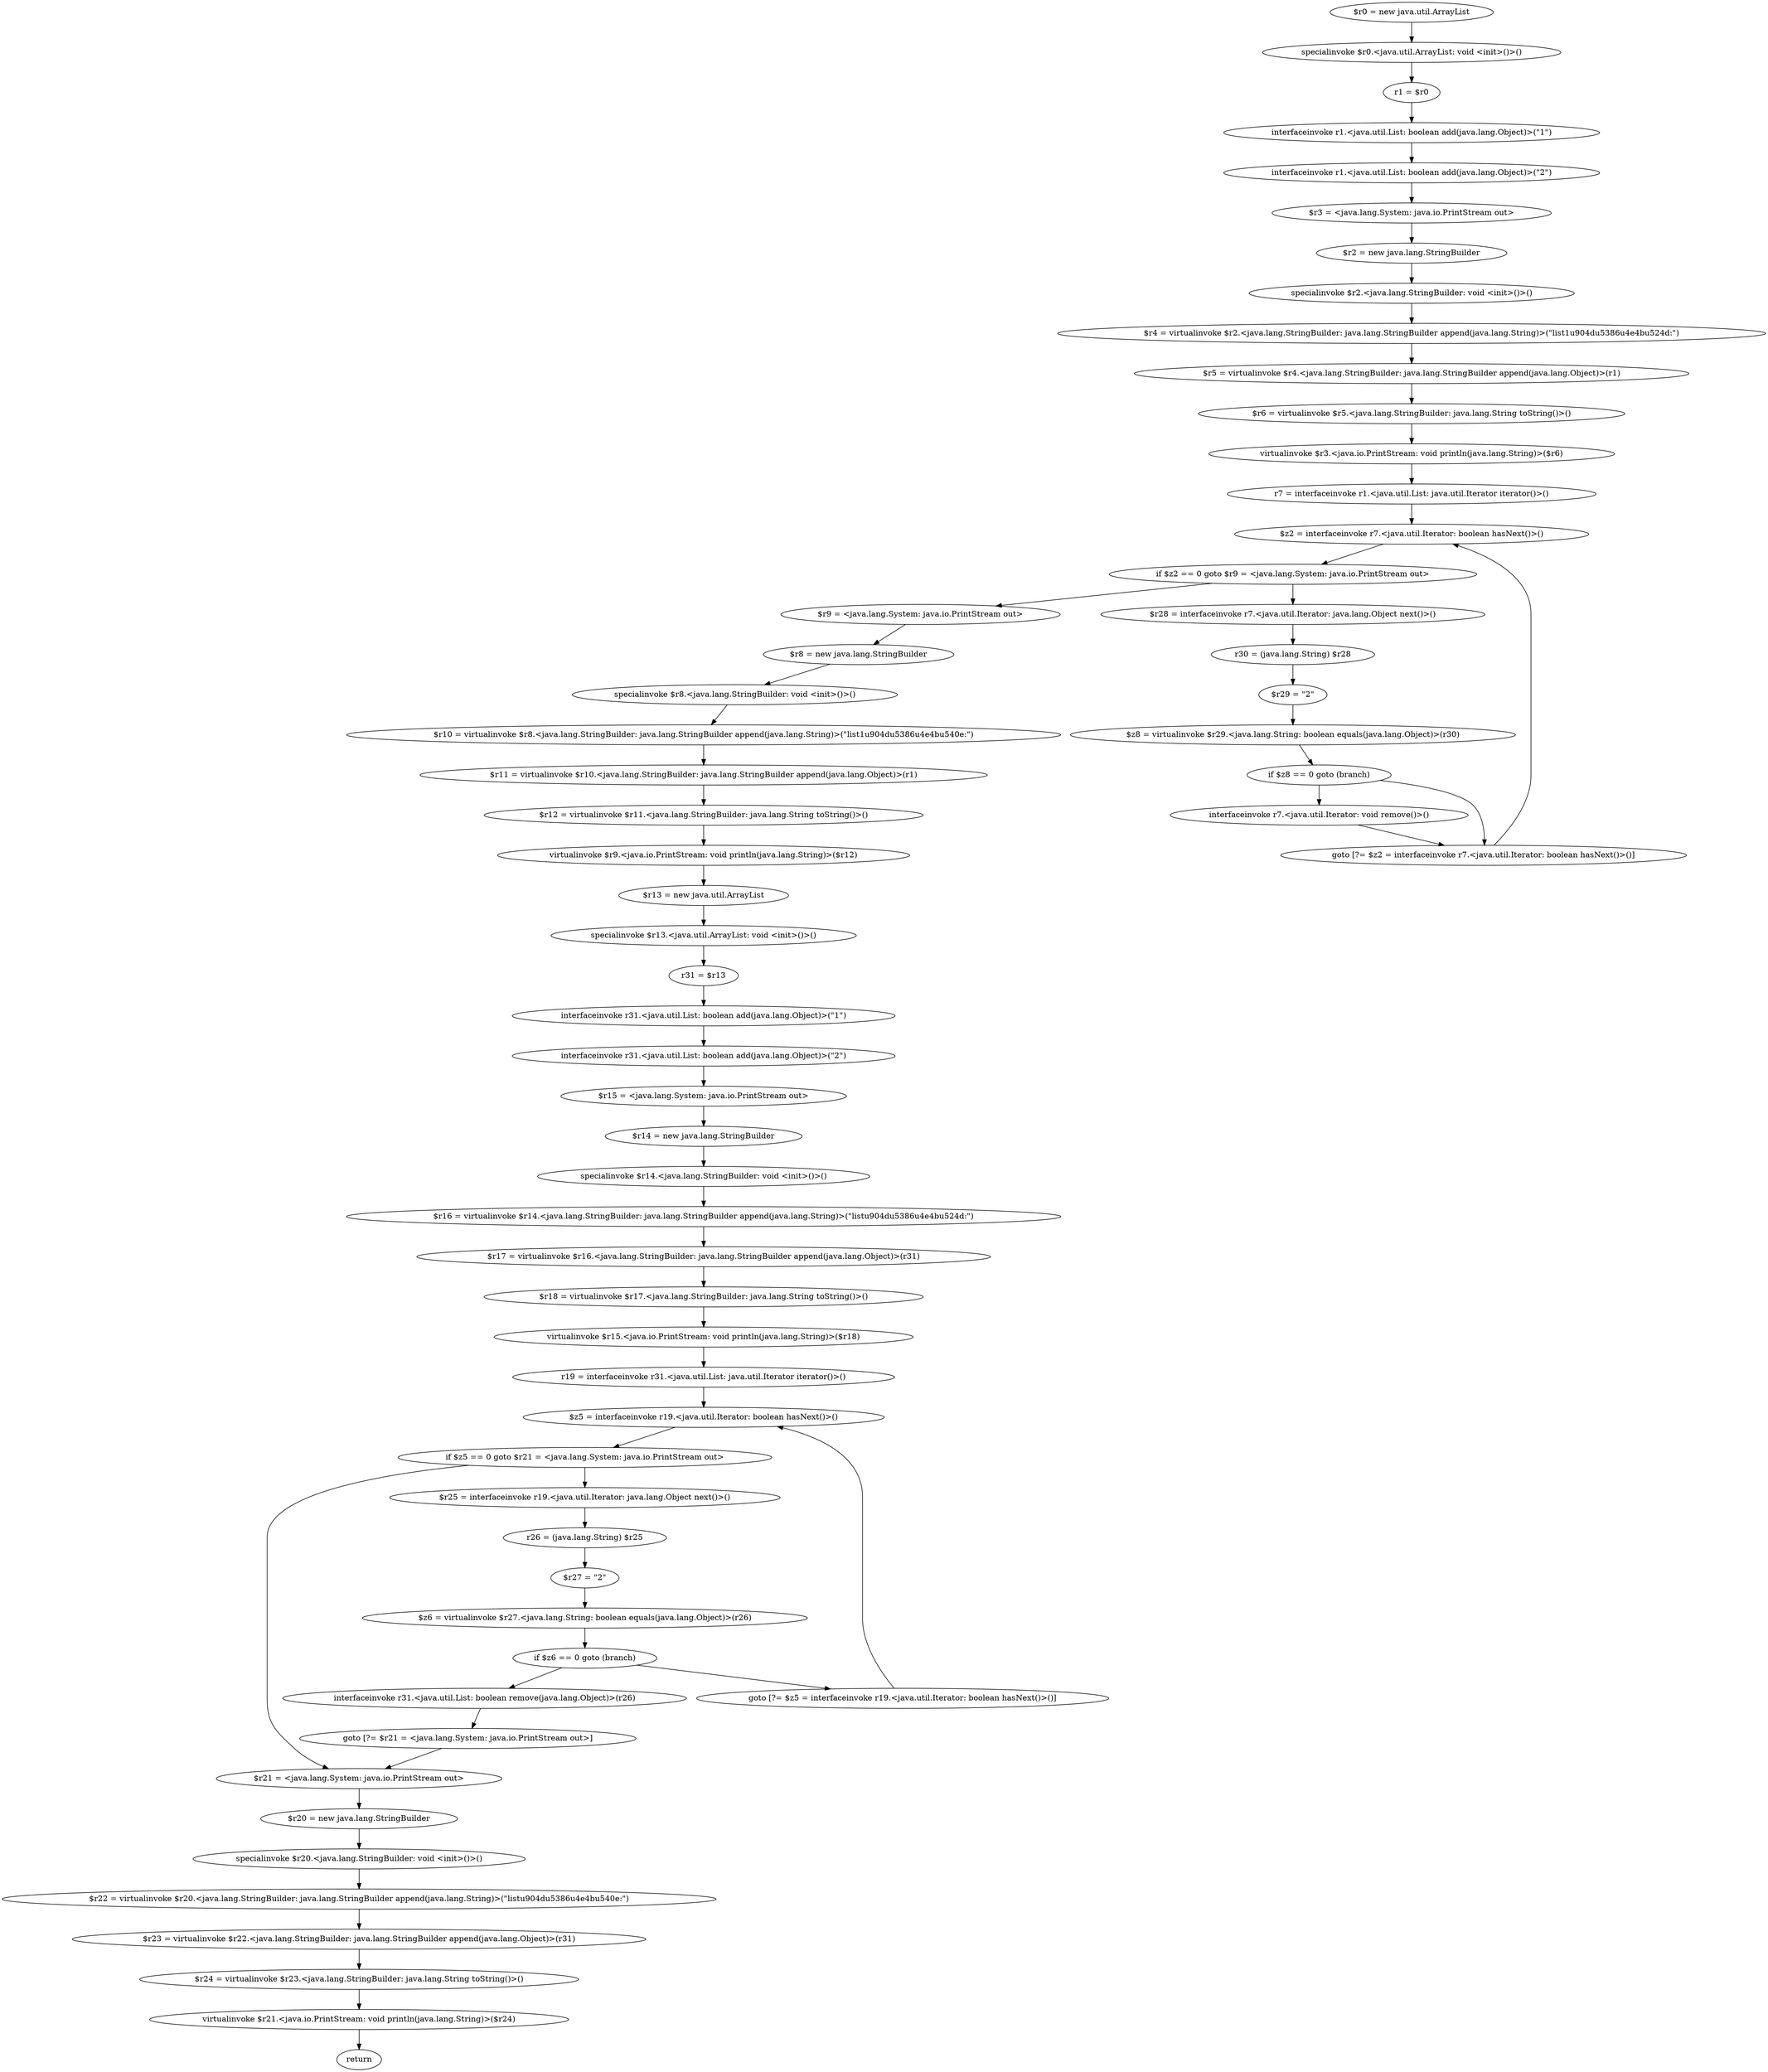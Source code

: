 digraph "unitGraph" {
    "$r0 = new java.util.ArrayList"
    "specialinvoke $r0.<java.util.ArrayList: void <init>()>()"
    "r1 = $r0"
    "interfaceinvoke r1.<java.util.List: boolean add(java.lang.Object)>(\"1\")"
    "interfaceinvoke r1.<java.util.List: boolean add(java.lang.Object)>(\"2\")"
    "$r3 = <java.lang.System: java.io.PrintStream out>"
    "$r2 = new java.lang.StringBuilder"
    "specialinvoke $r2.<java.lang.StringBuilder: void <init>()>()"
    "$r4 = virtualinvoke $r2.<java.lang.StringBuilder: java.lang.StringBuilder append(java.lang.String)>(\"list1\u904d\u5386\u4e4b\u524d:\")"
    "$r5 = virtualinvoke $r4.<java.lang.StringBuilder: java.lang.StringBuilder append(java.lang.Object)>(r1)"
    "$r6 = virtualinvoke $r5.<java.lang.StringBuilder: java.lang.String toString()>()"
    "virtualinvoke $r3.<java.io.PrintStream: void println(java.lang.String)>($r6)"
    "r7 = interfaceinvoke r1.<java.util.List: java.util.Iterator iterator()>()"
    "$z2 = interfaceinvoke r7.<java.util.Iterator: boolean hasNext()>()"
    "if $z2 == 0 goto $r9 = <java.lang.System: java.io.PrintStream out>"
    "$r28 = interfaceinvoke r7.<java.util.Iterator: java.lang.Object next()>()"
    "r30 = (java.lang.String) $r28"
    "$r29 = \"2\""
    "$z8 = virtualinvoke $r29.<java.lang.String: boolean equals(java.lang.Object)>(r30)"
    "if $z8 == 0 goto (branch)"
    "interfaceinvoke r7.<java.util.Iterator: void remove()>()"
    "goto [?= $z2 = interfaceinvoke r7.<java.util.Iterator: boolean hasNext()>()]"
    "$r9 = <java.lang.System: java.io.PrintStream out>"
    "$r8 = new java.lang.StringBuilder"
    "specialinvoke $r8.<java.lang.StringBuilder: void <init>()>()"
    "$r10 = virtualinvoke $r8.<java.lang.StringBuilder: java.lang.StringBuilder append(java.lang.String)>(\"list1\u904d\u5386\u4e4b\u540e:\")"
    "$r11 = virtualinvoke $r10.<java.lang.StringBuilder: java.lang.StringBuilder append(java.lang.Object)>(r1)"
    "$r12 = virtualinvoke $r11.<java.lang.StringBuilder: java.lang.String toString()>()"
    "virtualinvoke $r9.<java.io.PrintStream: void println(java.lang.String)>($r12)"
    "$r13 = new java.util.ArrayList"
    "specialinvoke $r13.<java.util.ArrayList: void <init>()>()"
    "r31 = $r13"
    "interfaceinvoke r31.<java.util.List: boolean add(java.lang.Object)>(\"1\")"
    "interfaceinvoke r31.<java.util.List: boolean add(java.lang.Object)>(\"2\")"
    "$r15 = <java.lang.System: java.io.PrintStream out>"
    "$r14 = new java.lang.StringBuilder"
    "specialinvoke $r14.<java.lang.StringBuilder: void <init>()>()"
    "$r16 = virtualinvoke $r14.<java.lang.StringBuilder: java.lang.StringBuilder append(java.lang.String)>(\"list\u904d\u5386\u4e4b\u524d:\")"
    "$r17 = virtualinvoke $r16.<java.lang.StringBuilder: java.lang.StringBuilder append(java.lang.Object)>(r31)"
    "$r18 = virtualinvoke $r17.<java.lang.StringBuilder: java.lang.String toString()>()"
    "virtualinvoke $r15.<java.io.PrintStream: void println(java.lang.String)>($r18)"
    "r19 = interfaceinvoke r31.<java.util.List: java.util.Iterator iterator()>()"
    "$z5 = interfaceinvoke r19.<java.util.Iterator: boolean hasNext()>()"
    "if $z5 == 0 goto $r21 = <java.lang.System: java.io.PrintStream out>"
    "$r25 = interfaceinvoke r19.<java.util.Iterator: java.lang.Object next()>()"
    "r26 = (java.lang.String) $r25"
    "$r27 = \"2\""
    "$z6 = virtualinvoke $r27.<java.lang.String: boolean equals(java.lang.Object)>(r26)"
    "if $z6 == 0 goto (branch)"
    "interfaceinvoke r31.<java.util.List: boolean remove(java.lang.Object)>(r26)"
    "goto [?= $r21 = <java.lang.System: java.io.PrintStream out>]"
    "goto [?= $z5 = interfaceinvoke r19.<java.util.Iterator: boolean hasNext()>()]"
    "$r21 = <java.lang.System: java.io.PrintStream out>"
    "$r20 = new java.lang.StringBuilder"
    "specialinvoke $r20.<java.lang.StringBuilder: void <init>()>()"
    "$r22 = virtualinvoke $r20.<java.lang.StringBuilder: java.lang.StringBuilder append(java.lang.String)>(\"list\u904d\u5386\u4e4b\u540e:\")"
    "$r23 = virtualinvoke $r22.<java.lang.StringBuilder: java.lang.StringBuilder append(java.lang.Object)>(r31)"
    "$r24 = virtualinvoke $r23.<java.lang.StringBuilder: java.lang.String toString()>()"
    "virtualinvoke $r21.<java.io.PrintStream: void println(java.lang.String)>($r24)"
    "return"
    "$r0 = new java.util.ArrayList"->"specialinvoke $r0.<java.util.ArrayList: void <init>()>()";
    "specialinvoke $r0.<java.util.ArrayList: void <init>()>()"->"r1 = $r0";
    "r1 = $r0"->"interfaceinvoke r1.<java.util.List: boolean add(java.lang.Object)>(\"1\")";
    "interfaceinvoke r1.<java.util.List: boolean add(java.lang.Object)>(\"1\")"->"interfaceinvoke r1.<java.util.List: boolean add(java.lang.Object)>(\"2\")";
    "interfaceinvoke r1.<java.util.List: boolean add(java.lang.Object)>(\"2\")"->"$r3 = <java.lang.System: java.io.PrintStream out>";
    "$r3 = <java.lang.System: java.io.PrintStream out>"->"$r2 = new java.lang.StringBuilder";
    "$r2 = new java.lang.StringBuilder"->"specialinvoke $r2.<java.lang.StringBuilder: void <init>()>()";
    "specialinvoke $r2.<java.lang.StringBuilder: void <init>()>()"->"$r4 = virtualinvoke $r2.<java.lang.StringBuilder: java.lang.StringBuilder append(java.lang.String)>(\"list1\u904d\u5386\u4e4b\u524d:\")";
    "$r4 = virtualinvoke $r2.<java.lang.StringBuilder: java.lang.StringBuilder append(java.lang.String)>(\"list1\u904d\u5386\u4e4b\u524d:\")"->"$r5 = virtualinvoke $r4.<java.lang.StringBuilder: java.lang.StringBuilder append(java.lang.Object)>(r1)";
    "$r5 = virtualinvoke $r4.<java.lang.StringBuilder: java.lang.StringBuilder append(java.lang.Object)>(r1)"->"$r6 = virtualinvoke $r5.<java.lang.StringBuilder: java.lang.String toString()>()";
    "$r6 = virtualinvoke $r5.<java.lang.StringBuilder: java.lang.String toString()>()"->"virtualinvoke $r3.<java.io.PrintStream: void println(java.lang.String)>($r6)";
    "virtualinvoke $r3.<java.io.PrintStream: void println(java.lang.String)>($r6)"->"r7 = interfaceinvoke r1.<java.util.List: java.util.Iterator iterator()>()";
    "r7 = interfaceinvoke r1.<java.util.List: java.util.Iterator iterator()>()"->"$z2 = interfaceinvoke r7.<java.util.Iterator: boolean hasNext()>()";
    "$z2 = interfaceinvoke r7.<java.util.Iterator: boolean hasNext()>()"->"if $z2 == 0 goto $r9 = <java.lang.System: java.io.PrintStream out>";
    "if $z2 == 0 goto $r9 = <java.lang.System: java.io.PrintStream out>"->"$r28 = interfaceinvoke r7.<java.util.Iterator: java.lang.Object next()>()";
    "if $z2 == 0 goto $r9 = <java.lang.System: java.io.PrintStream out>"->"$r9 = <java.lang.System: java.io.PrintStream out>";
    "$r28 = interfaceinvoke r7.<java.util.Iterator: java.lang.Object next()>()"->"r30 = (java.lang.String) $r28";
    "r30 = (java.lang.String) $r28"->"$r29 = \"2\"";
    "$r29 = \"2\""->"$z8 = virtualinvoke $r29.<java.lang.String: boolean equals(java.lang.Object)>(r30)";
    "$z8 = virtualinvoke $r29.<java.lang.String: boolean equals(java.lang.Object)>(r30)"->"if $z8 == 0 goto (branch)";
    "if $z8 == 0 goto (branch)"->"interfaceinvoke r7.<java.util.Iterator: void remove()>()";
    "if $z8 == 0 goto (branch)"->"goto [?= $z2 = interfaceinvoke r7.<java.util.Iterator: boolean hasNext()>()]";
    "interfaceinvoke r7.<java.util.Iterator: void remove()>()"->"goto [?= $z2 = interfaceinvoke r7.<java.util.Iterator: boolean hasNext()>()]";
    "goto [?= $z2 = interfaceinvoke r7.<java.util.Iterator: boolean hasNext()>()]"->"$z2 = interfaceinvoke r7.<java.util.Iterator: boolean hasNext()>()";
    "$r9 = <java.lang.System: java.io.PrintStream out>"->"$r8 = new java.lang.StringBuilder";
    "$r8 = new java.lang.StringBuilder"->"specialinvoke $r8.<java.lang.StringBuilder: void <init>()>()";
    "specialinvoke $r8.<java.lang.StringBuilder: void <init>()>()"->"$r10 = virtualinvoke $r8.<java.lang.StringBuilder: java.lang.StringBuilder append(java.lang.String)>(\"list1\u904d\u5386\u4e4b\u540e:\")";
    "$r10 = virtualinvoke $r8.<java.lang.StringBuilder: java.lang.StringBuilder append(java.lang.String)>(\"list1\u904d\u5386\u4e4b\u540e:\")"->"$r11 = virtualinvoke $r10.<java.lang.StringBuilder: java.lang.StringBuilder append(java.lang.Object)>(r1)";
    "$r11 = virtualinvoke $r10.<java.lang.StringBuilder: java.lang.StringBuilder append(java.lang.Object)>(r1)"->"$r12 = virtualinvoke $r11.<java.lang.StringBuilder: java.lang.String toString()>()";
    "$r12 = virtualinvoke $r11.<java.lang.StringBuilder: java.lang.String toString()>()"->"virtualinvoke $r9.<java.io.PrintStream: void println(java.lang.String)>($r12)";
    "virtualinvoke $r9.<java.io.PrintStream: void println(java.lang.String)>($r12)"->"$r13 = new java.util.ArrayList";
    "$r13 = new java.util.ArrayList"->"specialinvoke $r13.<java.util.ArrayList: void <init>()>()";
    "specialinvoke $r13.<java.util.ArrayList: void <init>()>()"->"r31 = $r13";
    "r31 = $r13"->"interfaceinvoke r31.<java.util.List: boolean add(java.lang.Object)>(\"1\")";
    "interfaceinvoke r31.<java.util.List: boolean add(java.lang.Object)>(\"1\")"->"interfaceinvoke r31.<java.util.List: boolean add(java.lang.Object)>(\"2\")";
    "interfaceinvoke r31.<java.util.List: boolean add(java.lang.Object)>(\"2\")"->"$r15 = <java.lang.System: java.io.PrintStream out>";
    "$r15 = <java.lang.System: java.io.PrintStream out>"->"$r14 = new java.lang.StringBuilder";
    "$r14 = new java.lang.StringBuilder"->"specialinvoke $r14.<java.lang.StringBuilder: void <init>()>()";
    "specialinvoke $r14.<java.lang.StringBuilder: void <init>()>()"->"$r16 = virtualinvoke $r14.<java.lang.StringBuilder: java.lang.StringBuilder append(java.lang.String)>(\"list\u904d\u5386\u4e4b\u524d:\")";
    "$r16 = virtualinvoke $r14.<java.lang.StringBuilder: java.lang.StringBuilder append(java.lang.String)>(\"list\u904d\u5386\u4e4b\u524d:\")"->"$r17 = virtualinvoke $r16.<java.lang.StringBuilder: java.lang.StringBuilder append(java.lang.Object)>(r31)";
    "$r17 = virtualinvoke $r16.<java.lang.StringBuilder: java.lang.StringBuilder append(java.lang.Object)>(r31)"->"$r18 = virtualinvoke $r17.<java.lang.StringBuilder: java.lang.String toString()>()";
    "$r18 = virtualinvoke $r17.<java.lang.StringBuilder: java.lang.String toString()>()"->"virtualinvoke $r15.<java.io.PrintStream: void println(java.lang.String)>($r18)";
    "virtualinvoke $r15.<java.io.PrintStream: void println(java.lang.String)>($r18)"->"r19 = interfaceinvoke r31.<java.util.List: java.util.Iterator iterator()>()";
    "r19 = interfaceinvoke r31.<java.util.List: java.util.Iterator iterator()>()"->"$z5 = interfaceinvoke r19.<java.util.Iterator: boolean hasNext()>()";
    "$z5 = interfaceinvoke r19.<java.util.Iterator: boolean hasNext()>()"->"if $z5 == 0 goto $r21 = <java.lang.System: java.io.PrintStream out>";
    "if $z5 == 0 goto $r21 = <java.lang.System: java.io.PrintStream out>"->"$r25 = interfaceinvoke r19.<java.util.Iterator: java.lang.Object next()>()";
    "if $z5 == 0 goto $r21 = <java.lang.System: java.io.PrintStream out>"->"$r21 = <java.lang.System: java.io.PrintStream out>";
    "$r25 = interfaceinvoke r19.<java.util.Iterator: java.lang.Object next()>()"->"r26 = (java.lang.String) $r25";
    "r26 = (java.lang.String) $r25"->"$r27 = \"2\"";
    "$r27 = \"2\""->"$z6 = virtualinvoke $r27.<java.lang.String: boolean equals(java.lang.Object)>(r26)";
    "$z6 = virtualinvoke $r27.<java.lang.String: boolean equals(java.lang.Object)>(r26)"->"if $z6 == 0 goto (branch)";
    "if $z6 == 0 goto (branch)"->"interfaceinvoke r31.<java.util.List: boolean remove(java.lang.Object)>(r26)";
    "if $z6 == 0 goto (branch)"->"goto [?= $z5 = interfaceinvoke r19.<java.util.Iterator: boolean hasNext()>()]";
    "interfaceinvoke r31.<java.util.List: boolean remove(java.lang.Object)>(r26)"->"goto [?= $r21 = <java.lang.System: java.io.PrintStream out>]";
    "goto [?= $r21 = <java.lang.System: java.io.PrintStream out>]"->"$r21 = <java.lang.System: java.io.PrintStream out>";
    "goto [?= $z5 = interfaceinvoke r19.<java.util.Iterator: boolean hasNext()>()]"->"$z5 = interfaceinvoke r19.<java.util.Iterator: boolean hasNext()>()";
    "$r21 = <java.lang.System: java.io.PrintStream out>"->"$r20 = new java.lang.StringBuilder";
    "$r20 = new java.lang.StringBuilder"->"specialinvoke $r20.<java.lang.StringBuilder: void <init>()>()";
    "specialinvoke $r20.<java.lang.StringBuilder: void <init>()>()"->"$r22 = virtualinvoke $r20.<java.lang.StringBuilder: java.lang.StringBuilder append(java.lang.String)>(\"list\u904d\u5386\u4e4b\u540e:\")";
    "$r22 = virtualinvoke $r20.<java.lang.StringBuilder: java.lang.StringBuilder append(java.lang.String)>(\"list\u904d\u5386\u4e4b\u540e:\")"->"$r23 = virtualinvoke $r22.<java.lang.StringBuilder: java.lang.StringBuilder append(java.lang.Object)>(r31)";
    "$r23 = virtualinvoke $r22.<java.lang.StringBuilder: java.lang.StringBuilder append(java.lang.Object)>(r31)"->"$r24 = virtualinvoke $r23.<java.lang.StringBuilder: java.lang.String toString()>()";
    "$r24 = virtualinvoke $r23.<java.lang.StringBuilder: java.lang.String toString()>()"->"virtualinvoke $r21.<java.io.PrintStream: void println(java.lang.String)>($r24)";
    "virtualinvoke $r21.<java.io.PrintStream: void println(java.lang.String)>($r24)"->"return";
}
